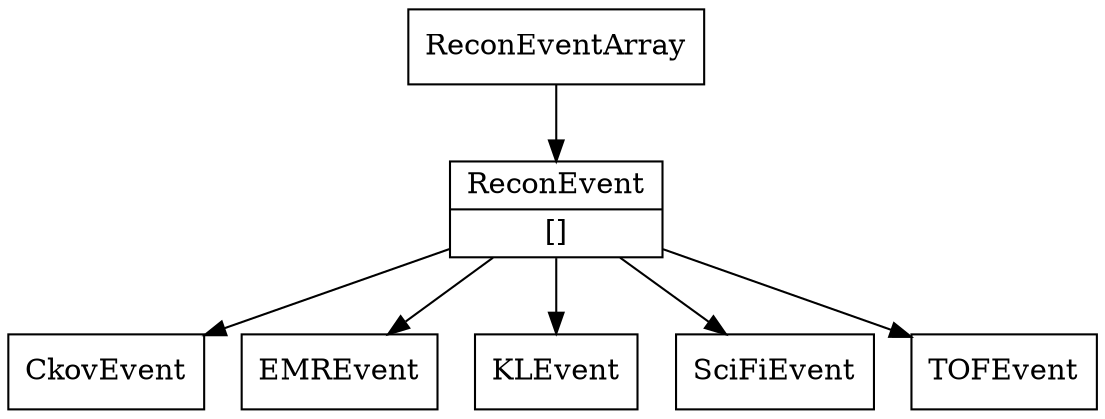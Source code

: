 // generate using "dot recon_datastructure.dot -Tpdf -o recon_datastructure.pdf"

digraph G {
  node [shape=record];
  recon_events_array [shape=record, label="{ReconEventArray}"]
    recon_events_array_item [shape=record, label="{ReconEvent|[]}"]
      recon_events_array_item_ckov_event [shape=record, label="{CkovEvent}"]
      recon_events_array_item_emr_event [shape=record, label="{EMREvent}"]
      recon_events_array_item_kl_event [shape=record, label="{KLEvent}"]
      recon_events_array_item_scifi_event [shape=record, label="{SciFiEvent}"]
      recon_events_array_item_tof_event [shape=record, label="{TOFEvent}"]
  recon_events_array -> recon_events_array_item
    recon_events_array_item -> recon_events_array_item_ckov_event
    recon_events_array_item -> recon_events_array_item_emr_event
    recon_events_array_item -> recon_events_array_item_kl_event
    recon_events_array_item -> recon_events_array_item_scifi_event
    recon_events_array_item -> recon_events_array_item_tof_event
}
